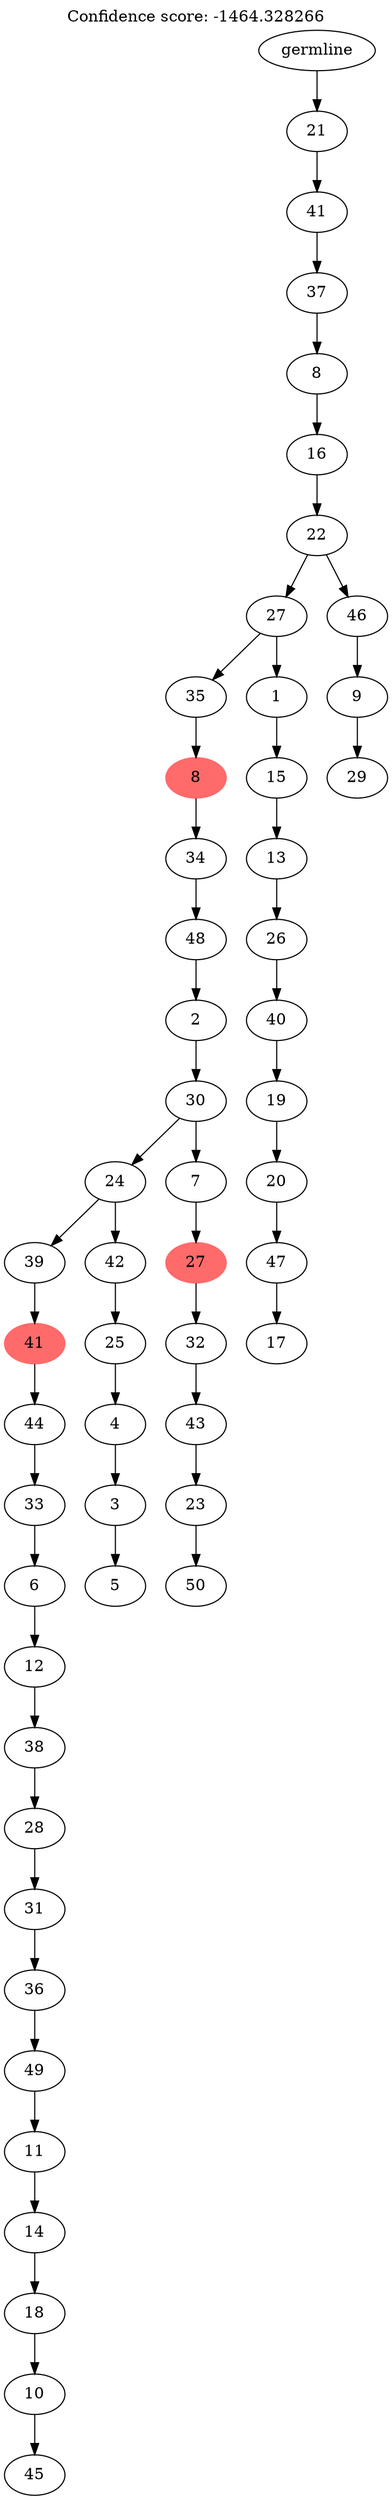 digraph g {
	"52" -> "53";
	"53" [label="45"];
	"51" -> "52";
	"52" [label="10"];
	"50" -> "51";
	"51" [label="18"];
	"49" -> "50";
	"50" [label="14"];
	"48" -> "49";
	"49" [label="11"];
	"47" -> "48";
	"48" [label="49"];
	"46" -> "47";
	"47" [label="36"];
	"45" -> "46";
	"46" [label="31"];
	"44" -> "45";
	"45" [label="28"];
	"43" -> "44";
	"44" [label="38"];
	"42" -> "43";
	"43" [label="12"];
	"41" -> "42";
	"42" [label="6"];
	"40" -> "41";
	"41" [label="33"];
	"39" -> "40";
	"40" [label="44"];
	"38" -> "39";
	"39" [color=indianred1, style=filled, label="41"];
	"36" -> "37";
	"37" [label="5"];
	"35" -> "36";
	"36" [label="3"];
	"34" -> "35";
	"35" [label="4"];
	"33" -> "34";
	"34" [label="25"];
	"32" -> "33";
	"33" [label="42"];
	"32" -> "38";
	"38" [label="39"];
	"30" -> "31";
	"31" [label="50"];
	"29" -> "30";
	"30" [label="23"];
	"28" -> "29";
	"29" [label="43"];
	"27" -> "28";
	"28" [label="32"];
	"26" -> "27";
	"27" [color=indianred1, style=filled, label="27"];
	"25" -> "26";
	"26" [label="7"];
	"25" -> "32";
	"32" [label="24"];
	"24" -> "25";
	"25" [label="30"];
	"23" -> "24";
	"24" [label="2"];
	"22" -> "23";
	"23" [label="48"];
	"21" -> "22";
	"22" [label="34"];
	"20" -> "21";
	"21" [color=indianred1, style=filled, label="8"];
	"18" -> "19";
	"19" [label="17"];
	"17" -> "18";
	"18" [label="47"];
	"16" -> "17";
	"17" [label="20"];
	"15" -> "16";
	"16" [label="19"];
	"14" -> "15";
	"15" [label="40"];
	"13" -> "14";
	"14" [label="26"];
	"12" -> "13";
	"13" [label="13"];
	"11" -> "12";
	"12" [label="15"];
	"10" -> "11";
	"11" [label="1"];
	"10" -> "20";
	"20" [label="35"];
	"8" -> "9";
	"9" [label="29"];
	"7" -> "8";
	"8" [label="9"];
	"6" -> "7";
	"7" [label="46"];
	"6" -> "10";
	"10" [label="27"];
	"5" -> "6";
	"6" [label="22"];
	"4" -> "5";
	"5" [label="16"];
	"3" -> "4";
	"4" [label="8"];
	"2" -> "3";
	"3" [label="37"];
	"1" -> "2";
	"2" [label="41"];
	"0" -> "1";
	"1" [label="21"];
	"0" [label="germline"];
	labelloc="t";
	label="Confidence score: -1464.328266";
}
